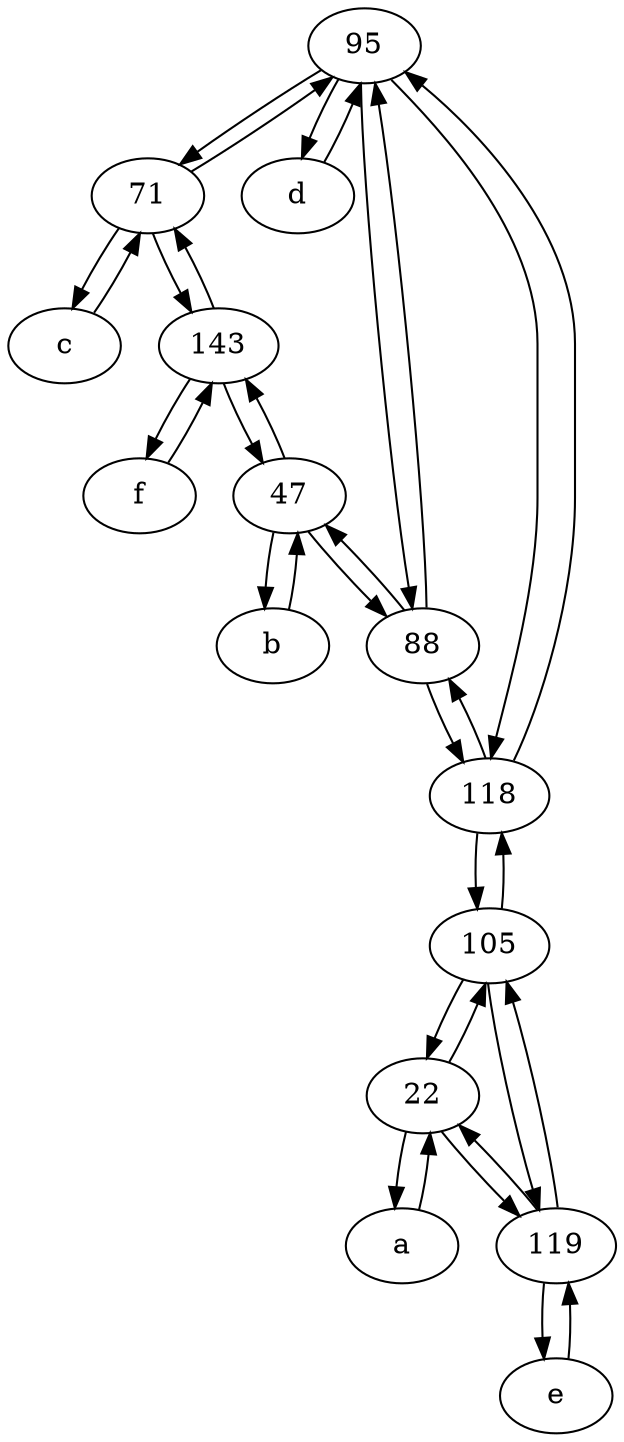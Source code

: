 digraph  {
	95;
	71;
	c [pos="20,10!"];
	a [pos="40,10!"];
	22;
	d [pos="20,30!"];
	119;
	143;
	118;
	f [pos="15,45!"];
	88;
	b [pos="50,20!"];
	47;
	e [pos="30,50!"];
	105;
	22 -> 119;
	d -> 95;
	118 -> 88;
	47 -> 143;
	118 -> 95;
	47 -> b;
	88 -> 118;
	95 -> 118;
	95 -> d;
	f -> 143;
	119 -> e;
	a -> 22;
	105 -> 118;
	95 -> 71;
	71 -> c;
	c -> 71;
	22 -> a;
	119 -> 22;
	88 -> 95;
	47 -> 88;
	143 -> 47;
	22 -> 105;
	b -> 47;
	71 -> 143;
	143 -> f;
	71 -> 95;
	e -> 119;
	88 -> 47;
	105 -> 119;
	119 -> 105;
	118 -> 105;
	105 -> 22;
	95 -> 88;
	143 -> 71;

	}